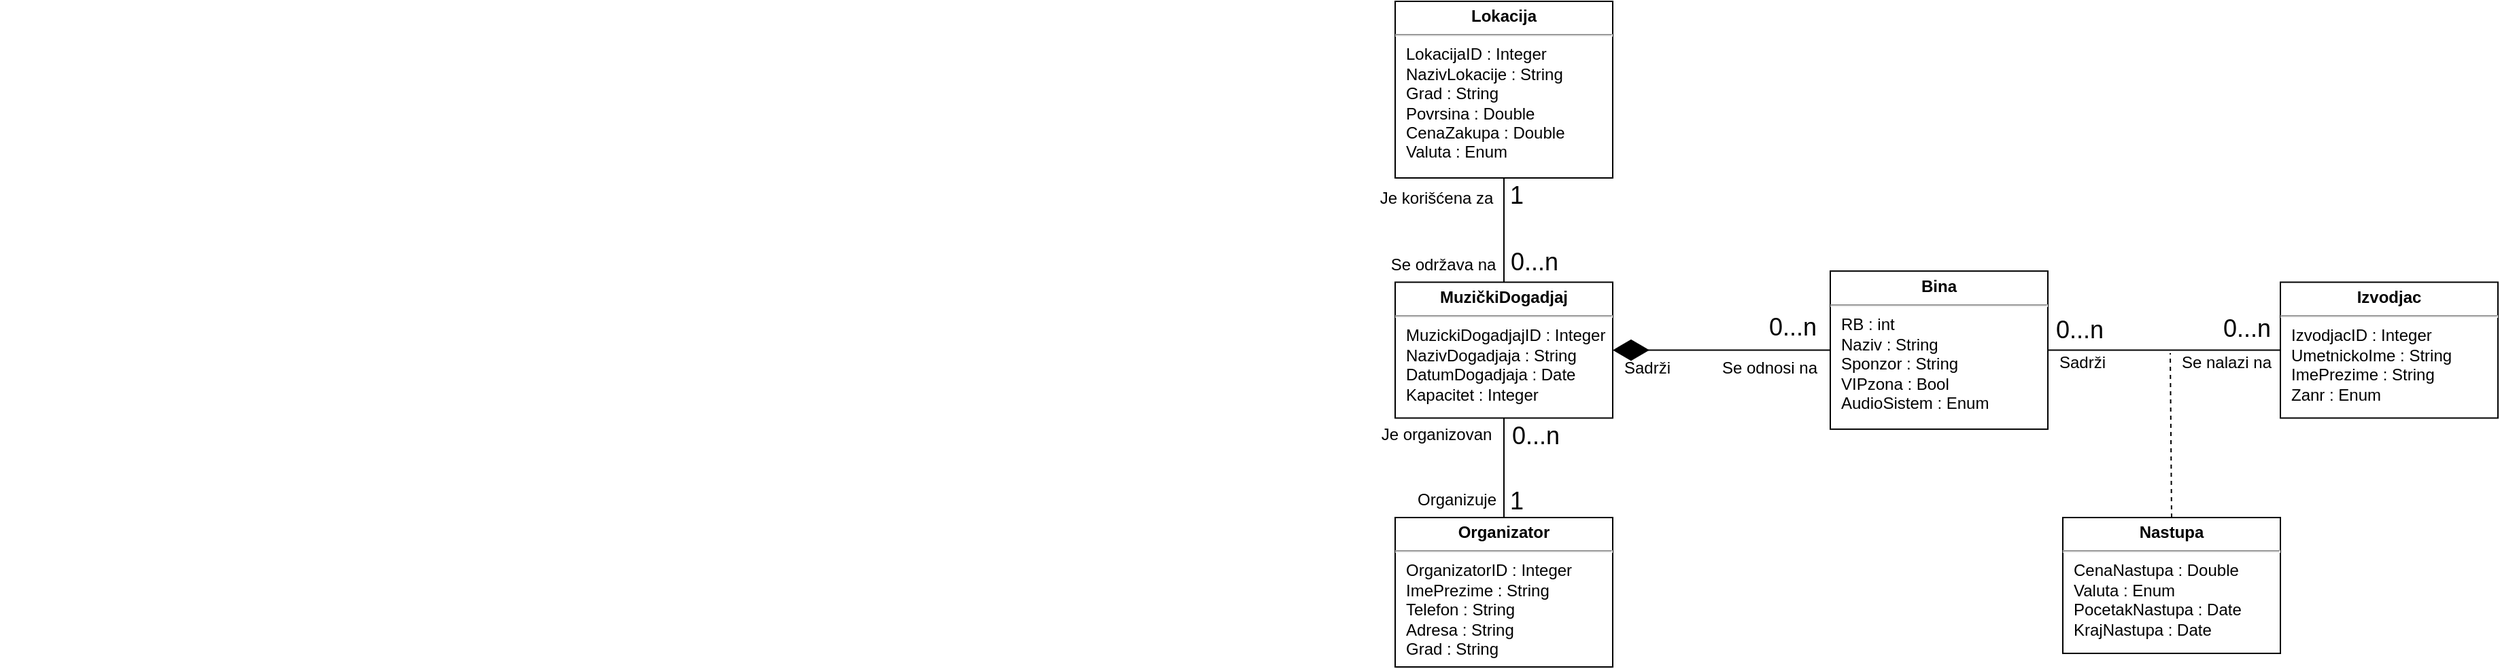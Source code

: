 <mxfile version="15.2.5" type="device"><diagram id="18YNOQL1hyy600GuquLY" name="Page-1"><mxGraphModel dx="375" dy="537" grid="1" gridSize="10" guides="1" tooltips="1" connect="1" arrows="1" fold="1" page="1" pageScale="1" pageWidth="850" pageHeight="1100" math="0" shadow="0"><root><mxCell id="0"/><mxCell id="1" parent="0"/><mxCell id="IR-X8Z_NjEtdepamXaMr-1" value="&lt;p style=&quot;margin: 4px 0px 0px ; text-align: center&quot;&gt;&lt;b&gt;Organizator&lt;/b&gt;&lt;/p&gt;&lt;hr&gt;&lt;p style=&quot;margin: 0px ; margin-left: 8px&quot;&gt;OrganizatorID : Integer&lt;br&gt;ImePrezime : String&lt;br&gt;&lt;/p&gt;&lt;p style=&quot;margin: 0px ; margin-left: 8px&quot;&gt;Telefon : String&lt;/p&gt;&lt;p style=&quot;margin: 0px ; margin-left: 8px&quot;&gt;Adresa : String&lt;/p&gt;&lt;p style=&quot;margin: 0px ; margin-left: 8px&quot;&gt;Grad : String&lt;/p&gt;" style="verticalAlign=top;align=left;overflow=fill;fontSize=12;fontFamily=Helvetica;html=1;" parent="1" vertex="1"><mxGeometry x="450" y="430" width="160" height="110" as="geometry"/></mxCell><mxCell id="IR-X8Z_NjEtdepamXaMr-2" value="&lt;p style=&quot;margin: 4px 0px 0px ; text-align: center&quot;&gt;&lt;b&gt;MuzičkiDogadjaj&lt;/b&gt;&lt;/p&gt;&lt;hr&gt;&lt;p style=&quot;margin: 0px ; margin-left: 8px&quot;&gt;MuzickiDogadjajID : Integer&lt;/p&gt;&lt;p style=&quot;margin: 0px ; margin-left: 8px&quot;&gt;NazivDogadjaja : String&lt;br&gt;&lt;/p&gt;&lt;p style=&quot;margin: 0px ; margin-left: 8px&quot;&gt;DatumDogadjaja : Date&lt;br&gt;&lt;/p&gt;&lt;p style=&quot;margin: 0px ; margin-left: 8px&quot;&gt;Kapacitet : Integer&lt;/p&gt;" style="verticalAlign=top;align=left;overflow=fill;fontSize=12;fontFamily=Helvetica;html=1;" parent="1" vertex="1"><mxGeometry x="450" y="256.75" width="160" height="100" as="geometry"/></mxCell><mxCell id="IR-X8Z_NjEtdepamXaMr-3" value="&lt;p style=&quot;margin: 4px 0px 0px ; text-align: center&quot;&gt;&lt;b&gt;Bina&lt;/b&gt;&lt;/p&gt;&lt;hr&gt;&lt;p style=&quot;margin: 0px ; margin-left: 8px&quot;&gt;RB : int&lt;/p&gt;&lt;p style=&quot;margin: 0px ; margin-left: 8px&quot;&gt;Naziv : String&lt;br&gt;&lt;font style=&quot;font-size: 12px&quot;&gt;Sponzor&amp;nbsp;: String&lt;/font&gt;&lt;/p&gt;&lt;p style=&quot;margin: 0px 0px 0px 8px&quot;&gt;&lt;font style=&quot;font-size: 12px&quot;&gt;VIPzona : Bool&lt;/font&gt;&lt;/p&gt;&lt;p style=&quot;margin: 0px 0px 0px 8px&quot;&gt;&lt;font style=&quot;font-size: 12px&quot;&gt;AudioSistem : Enum&lt;/font&gt;&lt;/p&gt;&lt;p style=&quot;margin: 0px 0px 0px 8px&quot;&gt;&lt;br&gt;&lt;/p&gt;" style="verticalAlign=top;align=left;overflow=fill;fontSize=12;fontFamily=Helvetica;html=1;" parent="1" vertex="1"><mxGeometry x="770" y="248.57" width="160" height="116.37" as="geometry"/></mxCell><mxCell id="IR-X8Z_NjEtdepamXaMr-6" value="&lt;p style=&quot;margin: 4px 0px 0px ; text-align: center&quot;&gt;&lt;b&gt;Lokacija&lt;/b&gt;&lt;/p&gt;&lt;hr&gt;&lt;p style=&quot;margin: 0px ; margin-left: 8px&quot;&gt;LokacijaID : Integer&lt;/p&gt;&lt;p style=&quot;margin: 0px ; margin-left: 8px&quot;&gt;NazivLokacije : String&lt;br&gt;Grad : String&lt;/p&gt;&lt;p style=&quot;margin: 0px ; margin-left: 8px&quot;&gt;Povrsina : Double&lt;/p&gt;&lt;p style=&quot;margin: 0px ; margin-left: 8px&quot;&gt;CenaZakupa : Double&lt;br&gt;Valuta : Enum&lt;/p&gt;&lt;p style=&quot;margin: 0px ; margin-left: 8px&quot;&gt;&lt;br&gt;&lt;/p&gt;" style="verticalAlign=top;align=left;overflow=fill;fontSize=12;fontFamily=Helvetica;html=1;" parent="1" vertex="1"><mxGeometry x="450" y="50" width="160" height="130" as="geometry"/></mxCell><mxCell id="IR-X8Z_NjEtdepamXaMr-9" value="" style="endArrow=none;html=1;entryX=0.5;entryY=1;entryDx=0;entryDy=0;" parent="1" source="IR-X8Z_NjEtdepamXaMr-1" target="IR-X8Z_NjEtdepamXaMr-2" edge="1"><mxGeometry width="50" height="50" relative="1" as="geometry"><mxPoint x="570" y="360" as="sourcePoint"/><mxPoint x="620" y="310" as="targetPoint"/></mxGeometry></mxCell><mxCell id="IR-X8Z_NjEtdepamXaMr-10" value="&lt;font style=&quot;font-size: 18px&quot;&gt;1&lt;/font&gt;" style="edgeLabel;html=1;align=center;verticalAlign=middle;resizable=0;points=[];" parent="IR-X8Z_NjEtdepamXaMr-9" vertex="1" connectable="0"><mxGeometry x="-0.792" y="3" relative="1" as="geometry"><mxPoint x="12" y="-5" as="offset"/></mxGeometry></mxCell><mxCell id="IR-X8Z_NjEtdepamXaMr-11" value="&lt;font style=&quot;font-size: 18px&quot;&gt;0...n&lt;/font&gt;" style="edgeLabel;html=1;align=center;verticalAlign=middle;resizable=0;points=[];" parent="IR-X8Z_NjEtdepamXaMr-9" vertex="1" connectable="0"><mxGeometry x="0.648" y="2" relative="1" as="geometry"><mxPoint x="25" as="offset"/></mxGeometry></mxCell><mxCell id="IR-X8Z_NjEtdepamXaMr-12" value="" style="endArrow=none;html=1;entryX=0.5;entryY=1;entryDx=0;entryDy=0;exitX=0.5;exitY=0;exitDx=0;exitDy=0;" parent="1" source="IR-X8Z_NjEtdepamXaMr-2" target="IR-X8Z_NjEtdepamXaMr-6" edge="1"><mxGeometry width="50" height="50" relative="1" as="geometry"><mxPoint x="600" y="390" as="sourcePoint"/><mxPoint x="480" y="340" as="targetPoint"/></mxGeometry></mxCell><mxCell id="IR-X8Z_NjEtdepamXaMr-13" value="" style="endArrow=none;html=1;entryX=1;entryY=0.5;entryDx=0;entryDy=0;exitX=0;exitY=0.5;exitDx=0;exitDy=0;" parent="1" source="IR-X8Z_NjEtdepamXaMr-18" target="IR-X8Z_NjEtdepamXaMr-3" edge="1"><mxGeometry width="50" height="50" relative="1" as="geometry"><mxPoint x="981" y="310" as="sourcePoint"/><mxPoint x="490" y="350" as="targetPoint"/></mxGeometry></mxCell><mxCell id="IR-X8Z_NjEtdepamXaMr-14" value="&lt;font style=&quot;font-size: 18px&quot;&gt;1&lt;/font&gt;" style="edgeLabel;html=1;align=center;verticalAlign=middle;resizable=0;points=[];" parent="1" vertex="1" connectable="0"><mxGeometry x="365" y="326" as="geometry"><mxPoint x="174" y="-133" as="offset"/></mxGeometry></mxCell><mxCell id="IR-X8Z_NjEtdepamXaMr-15" value="&lt;font style=&quot;font-size: 18px&quot;&gt;0...n&lt;/font&gt;" style="edgeLabel;html=1;align=center;verticalAlign=middle;resizable=0;points=[];" parent="1" vertex="1" connectable="0"><mxGeometry x="547" y="244" as="geometry"><mxPoint x="5" y="-2" as="offset"/></mxGeometry></mxCell><mxCell id="IR-X8Z_NjEtdepamXaMr-16" value="&lt;font style=&quot;font-size: 18px&quot;&gt;0...n&lt;/font&gt;" style="edgeLabel;html=1;align=center;verticalAlign=middle;resizable=0;points=[];" parent="1" vertex="1" connectable="0"><mxGeometry x="495" y="306" as="geometry"><mxPoint x="247" y="-16" as="offset"/></mxGeometry></mxCell><mxCell id="IR-X8Z_NjEtdepamXaMr-18" value="&lt;p style=&quot;margin: 4px 0px 0px ; text-align: center&quot;&gt;&lt;b&gt;Izvodjac&lt;/b&gt;&lt;/p&gt;&lt;hr&gt;&lt;p style=&quot;margin: 0px ; margin-left: 8px&quot;&gt;IzvodjacID : Integer&lt;br&gt;UmetnickoIme : String&lt;/p&gt;&lt;p style=&quot;margin: 0px ; margin-left: 8px&quot;&gt;ImePrezime : String&lt;/p&gt;&lt;p style=&quot;margin: 0px ; margin-left: 8px&quot;&gt;Zanr : Enum&lt;/p&gt;" style="verticalAlign=top;align=left;overflow=fill;fontSize=12;fontFamily=Helvetica;html=1;" parent="1" vertex="1"><mxGeometry x="1101" y="256.75" width="160" height="100" as="geometry"/></mxCell><mxCell id="IR-X8Z_NjEtdepamXaMr-19" value="&lt;font style=&quot;font-size: 18px&quot;&gt;0...n&lt;/font&gt;" style="edgeLabel;html=1;align=center;verticalAlign=middle;resizable=0;points=[];" parent="1" vertex="1" connectable="0"><mxGeometry x="-576" y="163" as="geometry"><mxPoint x="1529" y="129" as="offset"/></mxGeometry></mxCell><mxCell id="IR-X8Z_NjEtdepamXaMr-20" value="" style="endArrow=diamondThin;endFill=1;endSize=24;html=1;entryX=1;entryY=0.5;entryDx=0;entryDy=0;exitX=0;exitY=0.5;exitDx=0;exitDy=0;" parent="1" source="IR-X8Z_NjEtdepamXaMr-3" target="IR-X8Z_NjEtdepamXaMr-2" edge="1"><mxGeometry width="160" relative="1" as="geometry"><mxPoint x="830" y="400" as="sourcePoint"/><mxPoint x="990" y="400" as="targetPoint"/></mxGeometry></mxCell><mxCell id="IR-X8Z_NjEtdepamXaMr-21" value="Organizuje" style="text;html=1;align=center;verticalAlign=middle;resizable=0;points=[];autosize=1;" parent="1" vertex="1"><mxGeometry x="460" y="407" width="70" height="20" as="geometry"/></mxCell><mxCell id="IR-X8Z_NjEtdepamXaMr-22" value="Je organizovan" style="text;html=1;align=center;verticalAlign=middle;resizable=0;points=[];autosize=1;" parent="1" vertex="1"><mxGeometry x="430" y="359" width="100" height="20" as="geometry"/></mxCell><mxCell id="IR-X8Z_NjEtdepamXaMr-23" value="Se održava na" style="text;html=1;align=center;verticalAlign=middle;resizable=0;points=[];autosize=1;" parent="1" vertex="1"><mxGeometry x="440" y="234" width="90" height="20" as="geometry"/></mxCell><mxCell id="IR-X8Z_NjEtdepamXaMr-24" value="Je korišćena za" style="text;html=1;align=center;verticalAlign=middle;resizable=0;points=[];autosize=1;" parent="1" vertex="1"><mxGeometry x="430" y="185" width="100" height="20" as="geometry"/></mxCell><mxCell id="IR-X8Z_NjEtdepamXaMr-25" value="Sadrži" style="text;html=1;align=center;verticalAlign=middle;resizable=0;points=[];autosize=1;" parent="1" vertex="1"><mxGeometry x="610" y="310" width="50" height="20" as="geometry"/></mxCell><mxCell id="IR-X8Z_NjEtdepamXaMr-26" value="Se odnosi na" style="text;html=1;align=center;verticalAlign=middle;resizable=0;points=[];autosize=1;" parent="1" vertex="1"><mxGeometry x="680" y="310" width="90" height="20" as="geometry"/></mxCell><mxCell id="IR-X8Z_NjEtdepamXaMr-29" value="Se nalazi na" style="text;html=1;align=center;verticalAlign=middle;resizable=0;points=[];autosize=1;" parent="1" vertex="1"><mxGeometry x="1021" y="306" width="80" height="20" as="geometry"/></mxCell><mxCell id="IR-X8Z_NjEtdepamXaMr-30" value="Sadrži" style="text;html=1;align=center;verticalAlign=middle;resizable=0;points=[];autosize=1;" parent="1" vertex="1"><mxGeometry x="930" y="306" width="50" height="20" as="geometry"/></mxCell><mxCell id="IR-X8Z_NjEtdepamXaMr-32" value="&lt;p style=&quot;margin: 4px 0px 0px ; text-align: center&quot;&gt;&lt;b&gt;Nastupa&lt;/b&gt;&lt;/p&gt;&lt;hr&gt;&lt;p style=&quot;margin: 0px ; margin-left: 8px&quot;&gt;CenaNastupa : Double&lt;/p&gt;&lt;p style=&quot;margin: 0px ; margin-left: 8px&quot;&gt;Valuta : Enum&lt;/p&gt;&lt;p style=&quot;margin: 0px 0px 0px 8px&quot;&gt;&lt;font style=&quot;font-size: 12px&quot;&gt;PocetakNastupa : Date&lt;br&gt;&lt;/font&gt;&lt;/p&gt;&lt;p style=&quot;margin: 0px 0px 0px 8px&quot;&gt;&lt;font style=&quot;font-size: 12px&quot;&gt;KrajNastupa : Date&lt;/font&gt;&lt;/p&gt;&lt;p style=&quot;margin: 0px ; margin-left: 8px&quot;&gt;&lt;br&gt;&lt;/p&gt;" style="verticalAlign=top;align=left;overflow=fill;fontSize=12;fontFamily=Helvetica;html=1;" parent="1" vertex="1"><mxGeometry x="941" y="430" width="160" height="100" as="geometry"/></mxCell><mxCell id="IR-X8Z_NjEtdepamXaMr-33" value="" style="endArrow=none;dashed=1;html=1;exitX=0.5;exitY=0;exitDx=0;exitDy=0;" parent="1" source="IR-X8Z_NjEtdepamXaMr-32" edge="1"><mxGeometry width="50" height="50" relative="1" as="geometry"><mxPoint x="1170" y="420" as="sourcePoint"/><mxPoint x="1020" y="309" as="targetPoint"/></mxGeometry></mxCell><mxCell id="IR-X8Z_NjEtdepamXaMr-34" value="&lt;font style=&quot;font-size: 18px&quot;&gt;0...n&lt;/font&gt;" style="edgeLabel;html=1;align=center;verticalAlign=middle;resizable=0;points=[];" parent="1" vertex="1" connectable="0"><mxGeometry x="-453" y="162" as="geometry"><mxPoint x="1529" y="129" as="offset"/></mxGeometry></mxCell></root></mxGraphModel></diagram></mxfile>